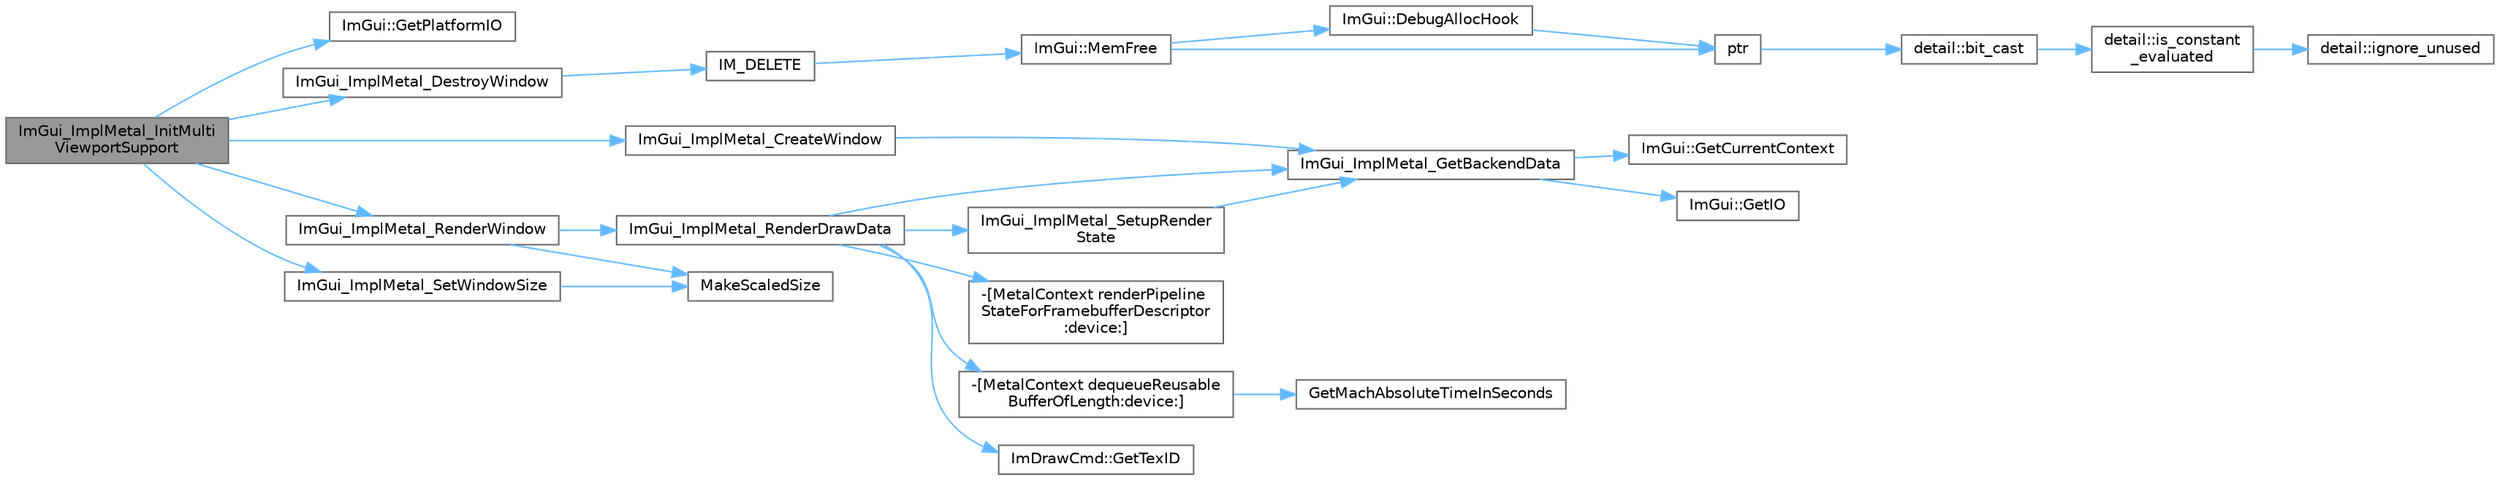 digraph "ImGui_ImplMetal_InitMultiViewportSupport"
{
 // LATEX_PDF_SIZE
  bgcolor="transparent";
  edge [fontname=Helvetica,fontsize=10,labelfontname=Helvetica,labelfontsize=10];
  node [fontname=Helvetica,fontsize=10,shape=box,height=0.2,width=0.4];
  rankdir="LR";
  Node1 [id="Node000001",label="ImGui_ImplMetal_InitMulti\lViewportSupport",height=0.2,width=0.4,color="gray40", fillcolor="grey60", style="filled", fontcolor="black",tooltip=" "];
  Node1 -> Node2 [id="edge27_Node000001_Node000002",color="steelblue1",style="solid",tooltip=" "];
  Node2 [id="Node000002",label="ImGui::GetPlatformIO",height=0.2,width=0.4,color="grey40", fillcolor="white", style="filled",URL="$namespace_im_gui.html#a3edc2b6129cbf1e8d247c6d03c344065",tooltip=" "];
  Node1 -> Node3 [id="edge28_Node000001_Node000003",color="steelblue1",style="solid",tooltip=" "];
  Node3 [id="Node000003",label="ImGui_ImplMetal_CreateWindow",height=0.2,width=0.4,color="grey40", fillcolor="white", style="filled",URL="$imgui__impl__metal_8mm.html#a29e22d24f2728319040538f858a77b59",tooltip=" "];
  Node3 -> Node4 [id="edge29_Node000003_Node000004",color="steelblue1",style="solid",tooltip=" "];
  Node4 [id="Node000004",label="ImGui_ImplMetal_GetBackendData",height=0.2,width=0.4,color="grey40", fillcolor="white", style="filled",URL="$imgui__impl__metal_8mm.html#ae55cc581ea9bebede1d1a4534a42be39",tooltip=" "];
  Node4 -> Node5 [id="edge30_Node000004_Node000005",color="steelblue1",style="solid",tooltip=" "];
  Node5 [id="Node000005",label="ImGui::GetCurrentContext",height=0.2,width=0.4,color="grey40", fillcolor="white", style="filled",URL="$namespace_im_gui.html#af557a6de5538099a0f6047eb994bbf42",tooltip=" "];
  Node4 -> Node6 [id="edge31_Node000004_Node000006",color="steelblue1",style="solid",tooltip=" "];
  Node6 [id="Node000006",label="ImGui::GetIO",height=0.2,width=0.4,color="grey40", fillcolor="white", style="filled",URL="$namespace_im_gui.html#a7dea7d0530868f078324f14a308f0c3c",tooltip=" "];
  Node1 -> Node7 [id="edge32_Node000001_Node000007",color="steelblue1",style="solid",tooltip=" "];
  Node7 [id="Node000007",label="ImGui_ImplMetal_DestroyWindow",height=0.2,width=0.4,color="grey40", fillcolor="white", style="filled",URL="$imgui__impl__metal_8mm.html#a8089b5b19b6a632903069dae70faf1ea",tooltip=" "];
  Node7 -> Node8 [id="edge33_Node000007_Node000008",color="steelblue1",style="solid",tooltip=" "];
  Node8 [id="Node000008",label="IM_DELETE",height=0.2,width=0.4,color="grey40", fillcolor="white", style="filled",URL="$imgui_8h.html#a3c856832c3fe1da8767a9353da3707e1",tooltip=" "];
  Node8 -> Node9 [id="edge34_Node000008_Node000009",color="steelblue1",style="solid",tooltip=" "];
  Node9 [id="Node000009",label="ImGui::MemFree",height=0.2,width=0.4,color="grey40", fillcolor="white", style="filled",URL="$namespace_im_gui.html#a269ec695c6e722ec3da85dae37f0675d",tooltip=" "];
  Node9 -> Node10 [id="edge35_Node000009_Node000010",color="steelblue1",style="solid",tooltip=" "];
  Node10 [id="Node000010",label="ImGui::DebugAllocHook",height=0.2,width=0.4,color="grey40", fillcolor="white", style="filled",URL="$namespace_im_gui.html#af81dc8d88fa2e5d0996163993f90ccf8",tooltip=" "];
  Node10 -> Node11 [id="edge36_Node000010_Node000011",color="steelblue1",style="solid",tooltip=" "];
  Node11 [id="Node000011",label="ptr",height=0.2,width=0.4,color="grey40", fillcolor="white", style="filled",URL="$spdlog_2include_2spdlog_2fmt_2bundled_2format_8h.html#adb6e274f8eb0b74b2865215e1b49c535",tooltip=" "];
  Node11 -> Node12 [id="edge37_Node000011_Node000012",color="steelblue1",style="solid",tooltip=" "];
  Node12 [id="Node000012",label="detail::bit_cast",height=0.2,width=0.4,color="grey40", fillcolor="white", style="filled",URL="$namespacedetail.html#a13855d666ae097f8d0343395183e3b47",tooltip=" "];
  Node12 -> Node13 [id="edge38_Node000012_Node000013",color="steelblue1",style="solid",tooltip=" "];
  Node13 [id="Node000013",label="detail::is_constant\l_evaluated",height=0.2,width=0.4,color="grey40", fillcolor="white", style="filled",URL="$namespacedetail.html#a75ed2634319883d038944529dbb954e2",tooltip=" "];
  Node13 -> Node14 [id="edge39_Node000013_Node000014",color="steelblue1",style="solid",tooltip=" "];
  Node14 [id="Node000014",label="detail::ignore_unused",height=0.2,width=0.4,color="grey40", fillcolor="white", style="filled",URL="$namespacedetail.html#a1fe84ebaf96215ce0665d95b3124c2df",tooltip=" "];
  Node9 -> Node11 [id="edge40_Node000009_Node000011",color="steelblue1",style="solid",tooltip=" "];
  Node1 -> Node15 [id="edge41_Node000001_Node000015",color="steelblue1",style="solid",tooltip=" "];
  Node15 [id="Node000015",label="ImGui_ImplMetal_RenderWindow",height=0.2,width=0.4,color="grey40", fillcolor="white", style="filled",URL="$imgui__impl__metal_8mm.html#aeb9e698df61391e47f9c13c319255780",tooltip=" "];
  Node15 -> Node16 [id="edge42_Node000015_Node000016",color="steelblue1",style="solid",tooltip=" "];
  Node16 [id="Node000016",label="ImGui_ImplMetal_RenderDrawData",height=0.2,width=0.4,color="grey40", fillcolor="white", style="filled",URL="$imgui__impl__metal_8mm.html#a69ba53a62f0f07b4a52e66bf4f8a9528",tooltip=" "];
  Node16 -> Node17 [id="edge43_Node000016_Node000017",color="steelblue1",style="solid",tooltip=" "];
  Node17 [id="Node000017",label="-[MetalContext dequeueReusable\lBufferOfLength:device:]",height=0.2,width=0.4,color="grey40", fillcolor="white", style="filled",URL="$interface_metal_context.html#a0072d0861f0eb6fb3b86f5ef8cdc58a1",tooltip=" "];
  Node17 -> Node18 [id="edge44_Node000017_Node000018",color="steelblue1",style="solid",tooltip=" "];
  Node18 [id="Node000018",label="GetMachAbsoluteTimeInSeconds",height=0.2,width=0.4,color="grey40", fillcolor="white", style="filled",URL="$imgui__impl__metal_8mm.html#a3285c5b29c4da72438f5b1a4ad158e37",tooltip=" "];
  Node16 -> Node19 [id="edge45_Node000016_Node000019",color="steelblue1",style="solid",tooltip=" "];
  Node19 [id="Node000019",label="ImDrawCmd::GetTexID",height=0.2,width=0.4,color="grey40", fillcolor="white", style="filled",URL="$struct_im_draw_cmd.html#a8ba7df6d136db6e33d850acc9291224f",tooltip=" "];
  Node16 -> Node4 [id="edge46_Node000016_Node000004",color="steelblue1",style="solid",tooltip=" "];
  Node16 -> Node20 [id="edge47_Node000016_Node000020",color="steelblue1",style="solid",tooltip=" "];
  Node20 [id="Node000020",label="ImGui_ImplMetal_SetupRender\lState",height=0.2,width=0.4,color="grey40", fillcolor="white", style="filled",URL="$imgui__impl__metal_8mm.html#abf54f9b53b429d08923242a5c804b716",tooltip=" "];
  Node20 -> Node4 [id="edge48_Node000020_Node000004",color="steelblue1",style="solid",tooltip=" "];
  Node16 -> Node21 [id="edge49_Node000016_Node000021",color="steelblue1",style="solid",tooltip=" "];
  Node21 [id="Node000021",label="-[MetalContext renderPipeline\lStateForFramebufferDescriptor\l:device:]",height=0.2,width=0.4,color="grey40", fillcolor="white", style="filled",URL="$interface_metal_context.html#aac2bd030147e62717964be692e0bd95d",tooltip=" "];
  Node15 -> Node22 [id="edge50_Node000015_Node000022",color="steelblue1",style="solid",tooltip=" "];
  Node22 [id="Node000022",label="MakeScaledSize",height=0.2,width=0.4,color="grey40", fillcolor="white", style="filled",URL="$imgui__impl__metal_8mm.html#a60abe6f5da3cdc06267bf7a387d6defc",tooltip=" "];
  Node1 -> Node23 [id="edge51_Node000001_Node000023",color="steelblue1",style="solid",tooltip=" "];
  Node23 [id="Node000023",label="ImGui_ImplMetal_SetWindowSize",height=0.2,width=0.4,color="grey40", fillcolor="white", style="filled",URL="$imgui__impl__metal_8mm.html#aaf12901a7c55e69efac5fbfb289ce1c8",tooltip=" "];
  Node23 -> Node22 [id="edge52_Node000023_Node000022",color="steelblue1",style="solid",tooltip=" "];
}
